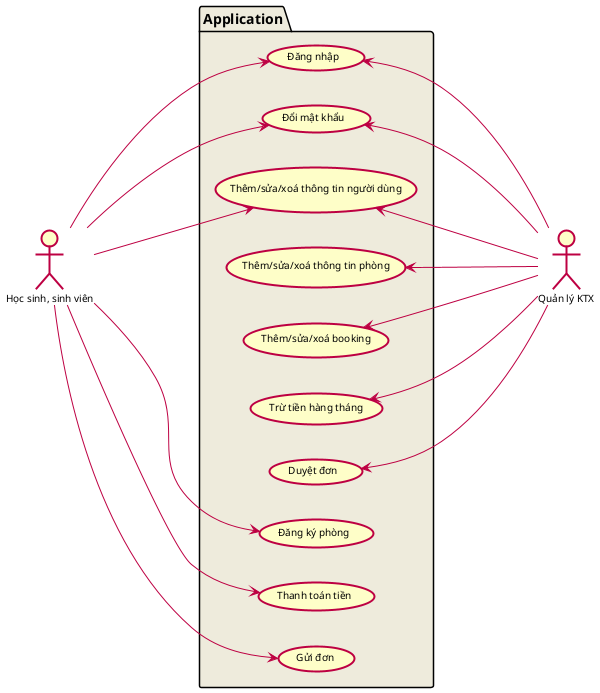 @startuml Project JSP, Servlet - Dormitory Management
skinparam ParticipantPadding 50
skinparam BoxPadding 10
left to right direction

skinparam actor {
    backgroundColor #FEFEC8
    borderColor #BD0042
    borderThickness 2
}
skinparam usecase {
    backgroundColor #FEFEC8
    borderColor #BD0042
    RoundCorner 20
    UserCaseVerticalAligment top
    UserCaseHorizontalAlignment center
    borderThickness 2
}
skinparam package {
    backgroundColor #EEEBDC
}

skinparam ArrowColor BD0042
skinparam ArrowThickness 1.0
skinparam UsecaseBorderThickness 2
skinparam PersonBorderThickness 2
skinparam ArrowFontSize 10
skinparam ActorFontSize 10
skinparam UsecaseFontSize 10


package Application {
    usecase "Đăng nhập" as UC_Login
    usecase "Đổi mật khẩu" as UC_ChangePassword
    usecase "Thêm/sửa/xoá thông tin người dùng" as UC_CRUDInfo
    usecase "Thêm/sửa/xoá thông tin phòng" as UC_Admin_CRUDRoom
    usecase "Thêm/sửa/xoá booking" as UC_Admin_CRUDBooking
    usecase "Trừ tiền hàng tháng" as UC_Admin_ReduceBalance
    usecase "Duyệt đơn" as UC_AdminConfirmStatus
    usecase "Đăng ký phòng" as UC_User_RegisterRoom
    usecase "Thanh toán tiền" as UC_User_Payment
    usecase "Gửi đơn" as UC_User_SendStatus

}
actor "Quản lý KTX" as Admin
actor "Học sinh, sinh viên" as User

User ---> UC_Login
User ---> UC_ChangePassword
User ---> UC_User_RegisterRoom
User ---> UC_User_Payment
User ---> UC_User_SendStatus
User ---> UC_CRUDInfo

UC_Login <--- Admin
UC_ChangePassword <--- Admin
UC_CRUDInfo <--- Admin
UC_Admin_CRUDRoom <--- Admin
UC_Admin_CRUDBooking <--- Admin
UC_Admin_ReduceBalance <--- Admin
UC_AdminConfirmStatus <--- Admin

@enduml